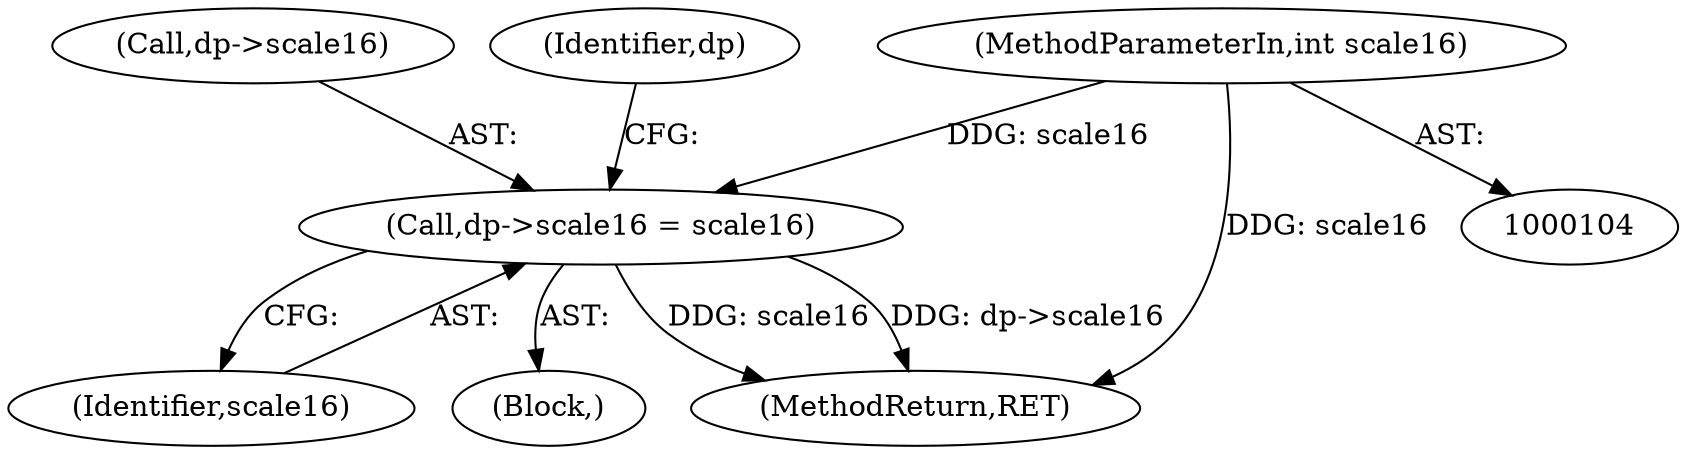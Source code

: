 digraph "0_Android_9d4853418ab2f754c2b63e091c29c5529b8b86ca_45@pointer" {
"1000168" [label="(Call,dp->scale16 = scale16)"];
"1000113" [label="(MethodParameterIn,int scale16)"];
"1000169" [label="(Call,dp->scale16)"];
"1000168" [label="(Call,dp->scale16 = scale16)"];
"1000175" [label="(Identifier,dp)"];
"1000113" [label="(MethodParameterIn,int scale16)"];
"1000172" [label="(Identifier,scale16)"];
"1000118" [label="(Block,)"];
"1000219" [label="(MethodReturn,RET)"];
"1000168" -> "1000118"  [label="AST: "];
"1000168" -> "1000172"  [label="CFG: "];
"1000169" -> "1000168"  [label="AST: "];
"1000172" -> "1000168"  [label="AST: "];
"1000175" -> "1000168"  [label="CFG: "];
"1000168" -> "1000219"  [label="DDG: scale16"];
"1000168" -> "1000219"  [label="DDG: dp->scale16"];
"1000113" -> "1000168"  [label="DDG: scale16"];
"1000113" -> "1000104"  [label="AST: "];
"1000113" -> "1000219"  [label="DDG: scale16"];
}
